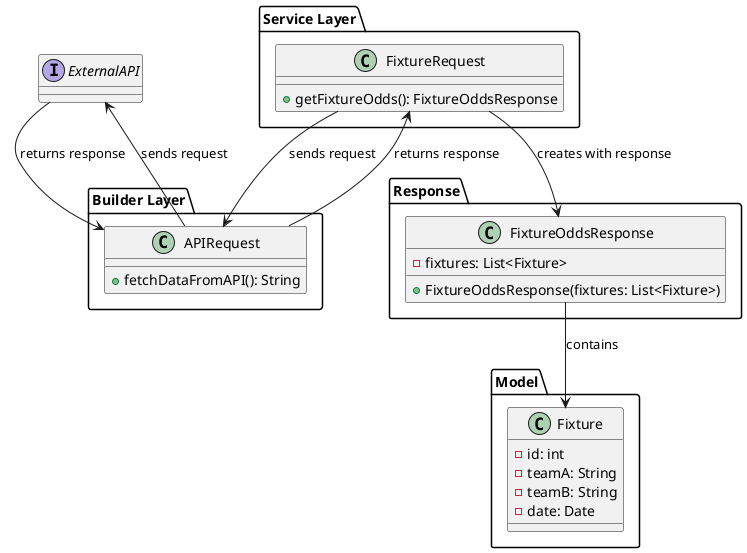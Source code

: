 @startuml

interface ExternalAPI

package "Service Layer" {
    class FixtureRequest {
        +getFixtureOdds(): FixtureOddsResponse
    }
}

package "Builder Layer" {
    class APIRequest {
        +fetchDataFromAPI(): String
    }
}

package "Model" {
    class Fixture {
        -id: int
        -teamA: String
        -teamB: String
        -date: Date
    }
}

package "Response" {
    class FixtureOddsResponse {
        -fixtures: List<Fixture>
        +FixtureOddsResponse(fixtures: List<Fixture>)
    }
}

' Relationships
FixtureRequest --> APIRequest : sends request
APIRequest --> ExternalAPI : sends request
ExternalAPI --> APIRequest : returns response
APIRequest --> FixtureRequest : returns response
FixtureRequest --> FixtureOddsResponse : creates with response
FixtureOddsResponse --> Fixture : contains

@enduml
